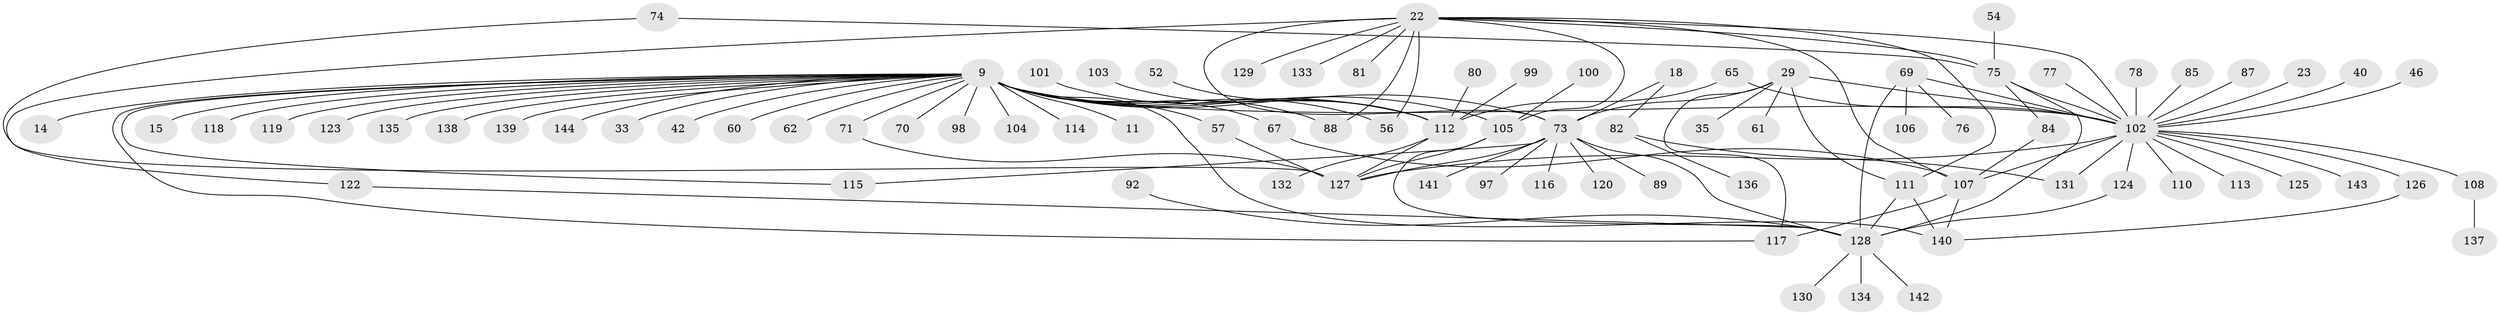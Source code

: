 // original degree distribution, {8: 0.013888888888888888, 14: 0.006944444444444444, 16: 0.006944444444444444, 6: 0.034722222222222224, 19: 0.006944444444444444, 7: 0.013888888888888888, 11: 0.013888888888888888, 32: 0.006944444444444444, 1: 0.4652777777777778, 3: 0.1111111111111111, 5: 0.041666666666666664, 2: 0.20833333333333334, 4: 0.06944444444444445}
// Generated by graph-tools (version 1.1) at 2025/52/03/04/25 21:52:00]
// undirected, 86 vertices, 115 edges
graph export_dot {
graph [start="1"]
  node [color=gray90,style=filled];
  9 [super="+3"];
  11;
  14;
  15;
  18;
  22 [super="+8"];
  23;
  29 [super="+1"];
  33;
  35;
  40;
  42;
  46;
  52;
  54;
  56 [super="+38+50"];
  57 [super="+20"];
  60;
  61;
  62 [super="+44"];
  65 [super="+32"];
  67;
  69 [super="+30+59"];
  70;
  71;
  73 [super="+6+7"];
  74;
  75 [super="+41"];
  76;
  77;
  78;
  80;
  81;
  82;
  84;
  85;
  87;
  88;
  89 [super="+21"];
  92;
  97;
  98;
  99;
  100;
  101;
  102 [super="+37+43+2+95"];
  103;
  104;
  105 [super="+91"];
  106;
  107 [super="+86"];
  108;
  110;
  111 [super="+83"];
  112 [super="+17+36"];
  113;
  114 [super="+12"];
  115 [super="+90"];
  116;
  117 [super="+51"];
  118;
  119;
  120 [super="+68"];
  122 [super="+64"];
  123 [super="+66"];
  124 [super="+121+96"];
  125;
  126;
  127 [super="+10"];
  128 [super="+39+93+48+79"];
  129;
  130;
  131 [super="+25+55"];
  132;
  133;
  134;
  135;
  136 [super="+109"];
  137;
  138;
  139;
  140 [super="+63"];
  141;
  142;
  143;
  144;
  9 -- 11;
  9 -- 14;
  9 -- 15 [weight=2];
  9 -- 42;
  9 -- 57 [weight=2];
  9 -- 60;
  9 -- 70;
  9 -- 71 [weight=2];
  9 -- 98;
  9 -- 104;
  9 -- 115;
  9 -- 118;
  9 -- 138;
  9 -- 140;
  9 -- 67;
  9 -- 73 [weight=4];
  9 -- 135;
  9 -- 139;
  9 -- 144;
  9 -- 88;
  9 -- 33;
  9 -- 117 [weight=2];
  9 -- 119;
  9 -- 112 [weight=2];
  9 -- 114;
  9 -- 102 [weight=7];
  9 -- 56;
  9 -- 62;
  9 -- 105;
  9 -- 123;
  18 -- 82;
  18 -- 73;
  22 -- 88;
  22 -- 129;
  22 -- 133;
  22 -- 75 [weight=2];
  22 -- 107;
  22 -- 81;
  22 -- 73 [weight=2];
  22 -- 102;
  22 -- 111;
  22 -- 56;
  22 -- 105;
  22 -- 122;
  23 -- 102;
  29 -- 73 [weight=2];
  29 -- 35;
  29 -- 117;
  29 -- 61;
  29 -- 102 [weight=2];
  29 -- 111;
  40 -- 102;
  46 -- 102;
  52 -- 112;
  54 -- 75;
  57 -- 127;
  65 -- 112;
  65 -- 102;
  67 -- 107;
  69 -- 128 [weight=3];
  69 -- 102 [weight=3];
  69 -- 106;
  69 -- 76;
  71 -- 127;
  73 -- 141;
  73 -- 97;
  73 -- 116;
  73 -- 127;
  73 -- 128;
  73 -- 89;
  73 -- 120;
  73 -- 115;
  74 -- 75;
  74 -- 127;
  75 -- 84;
  75 -- 102;
  75 -- 128 [weight=2];
  77 -- 102;
  78 -- 102;
  80 -- 112;
  82 -- 136 [weight=2];
  82 -- 131;
  84 -- 107;
  85 -- 102;
  87 -- 102;
  92 -- 128;
  99 -- 112;
  100 -- 105;
  101 -- 112;
  102 -- 110;
  102 -- 108;
  102 -- 113;
  102 -- 126;
  102 -- 127;
  102 -- 107 [weight=2];
  102 -- 143;
  102 -- 125;
  102 -- 131;
  102 -- 124 [weight=2];
  103 -- 112;
  105 -- 127;
  105 -- 128;
  107 -- 140;
  107 -- 117;
  108 -- 137;
  111 -- 128;
  111 -- 140;
  112 -- 127 [weight=3];
  112 -- 132;
  122 -- 128;
  124 -- 128;
  126 -- 140;
  128 -- 130;
  128 -- 142;
  128 -- 134;
}
